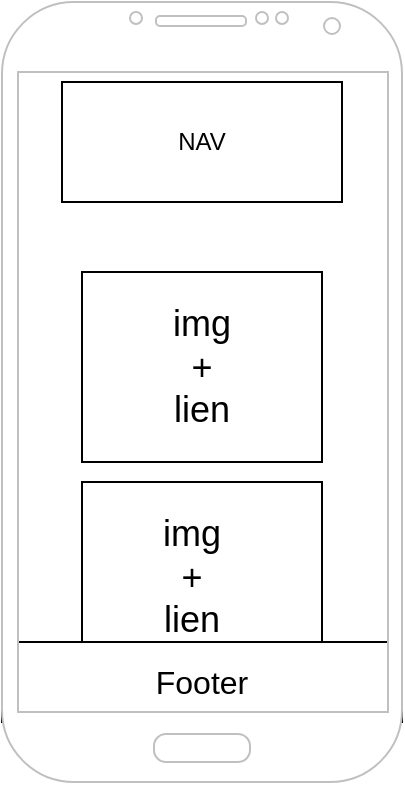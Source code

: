 <mxfile version="11.2.4" type="device" pages="1"><diagram id="OgnRn3fH7B8T_DZBhN7t" name="Page-1"><mxGraphModel dx="798" dy="457" grid="1" gridSize="10" guides="1" tooltips="1" connect="1" arrows="1" fold="1" page="1" pageScale="1" pageWidth="850" pageHeight="1100" math="0" shadow="0"><root><mxCell id="0"/><mxCell id="1" parent="0"/><mxCell id="izLPrFeBvQOw1Y5mD_92-30" value="" style="rounded=0;whiteSpace=wrap;html=1;" vertex="1" parent="1"><mxGeometry x="340" y="90" width="140" height="60" as="geometry"/></mxCell><mxCell id="izLPrFeBvQOw1Y5mD_92-31" value="NAV" style="text;html=1;strokeColor=none;fillColor=none;align=center;verticalAlign=middle;whiteSpace=wrap;rounded=0;" vertex="1" parent="1"><mxGeometry x="390" y="110" width="40" height="20" as="geometry"/></mxCell><mxCell id="izLPrFeBvQOw1Y5mD_92-32" value="" style="rounded=0;whiteSpace=wrap;html=1;" vertex="1" parent="1"><mxGeometry x="350" y="185" width="120" height="95" as="geometry"/></mxCell><mxCell id="izLPrFeBvQOw1Y5mD_92-33" value="" style="rounded=0;whiteSpace=wrap;html=1;" vertex="1" parent="1"><mxGeometry x="350" y="290" width="120" height="95" as="geometry"/></mxCell><mxCell id="izLPrFeBvQOw1Y5mD_92-34" value="" style="rounded=0;whiteSpace=wrap;html=1;" vertex="1" parent="1"><mxGeometry x="310" y="370" width="200" height="40" as="geometry"/></mxCell><mxCell id="izLPrFeBvQOw1Y5mD_92-35" value="&lt;font style=&quot;font-size: 18px&quot;&gt;img + lien&lt;/font&gt;" style="text;html=1;strokeColor=none;fillColor=none;align=center;verticalAlign=middle;whiteSpace=wrap;rounded=0;" vertex="1" parent="1"><mxGeometry x="390" y="222.5" width="40" height="20" as="geometry"/></mxCell><mxCell id="izLPrFeBvQOw1Y5mD_92-37" value="&lt;font style=&quot;font-size: 18px&quot;&gt;img + lien&lt;/font&gt;" style="text;html=1;strokeColor=none;fillColor=none;align=center;verticalAlign=middle;whiteSpace=wrap;rounded=0;" vertex="1" parent="1"><mxGeometry x="385" y="327.5" width="40" height="20" as="geometry"/></mxCell><mxCell id="izLPrFeBvQOw1Y5mD_92-38" value="&lt;font style=&quot;font-size: 16px&quot;&gt;Footer&lt;/font&gt;" style="text;html=1;strokeColor=none;fillColor=none;align=center;verticalAlign=middle;whiteSpace=wrap;rounded=0;" vertex="1" parent="1"><mxGeometry x="390" y="380" width="40" height="20" as="geometry"/></mxCell><mxCell id="izLPrFeBvQOw1Y5mD_92-29" value="" style="verticalLabelPosition=bottom;verticalAlign=top;html=1;shadow=0;dashed=0;strokeWidth=1;shape=mxgraph.android.phone2;fillColor=#ffffff;strokeColor=#c0c0c0;" vertex="1" parent="1"><mxGeometry x="310" y="50" width="200" height="390" as="geometry"/></mxCell></root></mxGraphModel></diagram></mxfile>